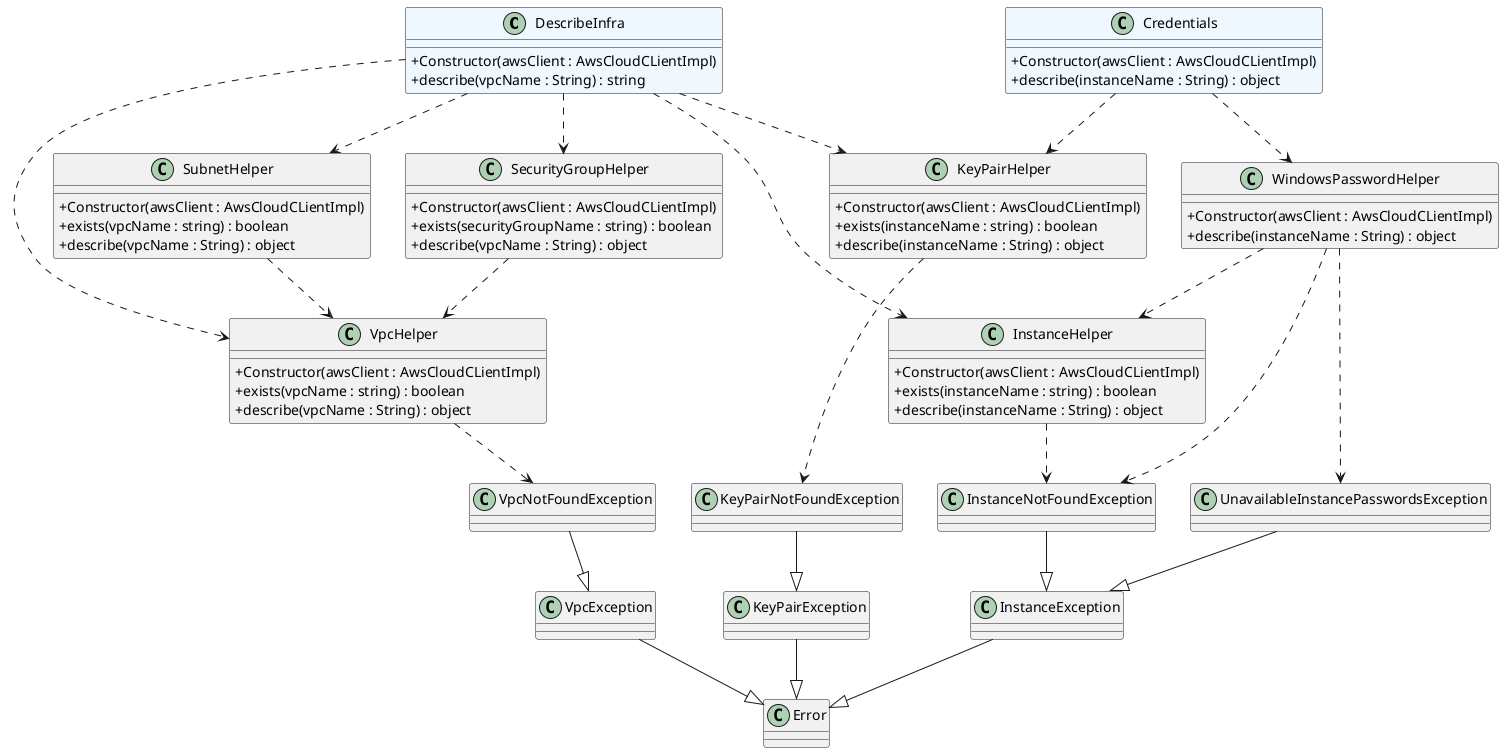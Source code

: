 @startuml
skinparam classAttributeIconSize 0

class Infra as "DescribeInfra" #aliceblue {
    +Constructor(awsClient : AwsCloudCLientImpl)
    +describe(vpcName : String) : string
}

class Credentials #aliceblue {
    +Constructor(awsClient : AwsCloudCLientImpl)
    +describe(instanceName : String) : object
}

class VpcHelper {
    +Constructor(awsClient : AwsCloudCLientImpl)
    +exists(vpcName : string) : boolean
    +describe(vpcName : String) : object
}

class SubnetHelper {
    +Constructor(awsClient : AwsCloudCLientImpl)
    +exists(vpcName : string) : boolean
    +describe(vpcName : String) : object
}

class SecurityGroupHelper {
    +Constructor(awsClient : AwsCloudCLientImpl)
    +exists(securityGroupName : string) : boolean
    +describe(vpcName : String) : object
}

class InstanceHelper {
    +Constructor(awsClient : AwsCloudCLientImpl)
    +exists(instanceName : string) : boolean
    +describe(instanceName : String) : object
}

class KeyPairHelper {
    +Constructor(awsClient : AwsCloudCLientImpl)
    +exists(instanceName : string) : boolean
    +describe(instanceName : String) : object
}

class WindowsPasswordHelper {
    +Constructor(awsClient : AwsCloudCLientImpl)
    +describe(instanceName : String) : object
}

together {
    class Error
    class VpcException
    class VpcNotFoundException
    class InstanceException
    class InstanceNotFoundException
    class UnavailableInstancePasswordsException
    class KeyPairException
    class KeyPairNotFoundException
}

Infra ..> VpcHelper
Infra ..> SubnetHelper
Infra ..> SecurityGroupHelper
Infra ..> InstanceHelper
Infra ..> KeyPairHelper

Credentials ..> WindowsPasswordHelper
Credentials ..> KeyPairHelper

VpcException --|> Error
VpcNotFoundException --|> VpcException
InstanceException --|> Error
InstanceNotFoundException --|> InstanceException
UnavailableInstancePasswordsException --|> InstanceException
KeyPairException --|> Error
KeyPairNotFoundException --|> KeyPairException

SubnetHelper ..> VpcHelper
SecurityGroupHelper ..> VpcHelper
WindowsPasswordHelper ..> InstanceHelper

VpcHelper ..> VpcNotFoundException
InstanceHelper ..> InstanceNotFoundException
KeyPairHelper ..> KeyPairNotFoundException
WindowsPasswordHelper ..> InstanceNotFoundException
WindowsPasswordHelper ..> UnavailableInstancePasswordsException

@enduml
